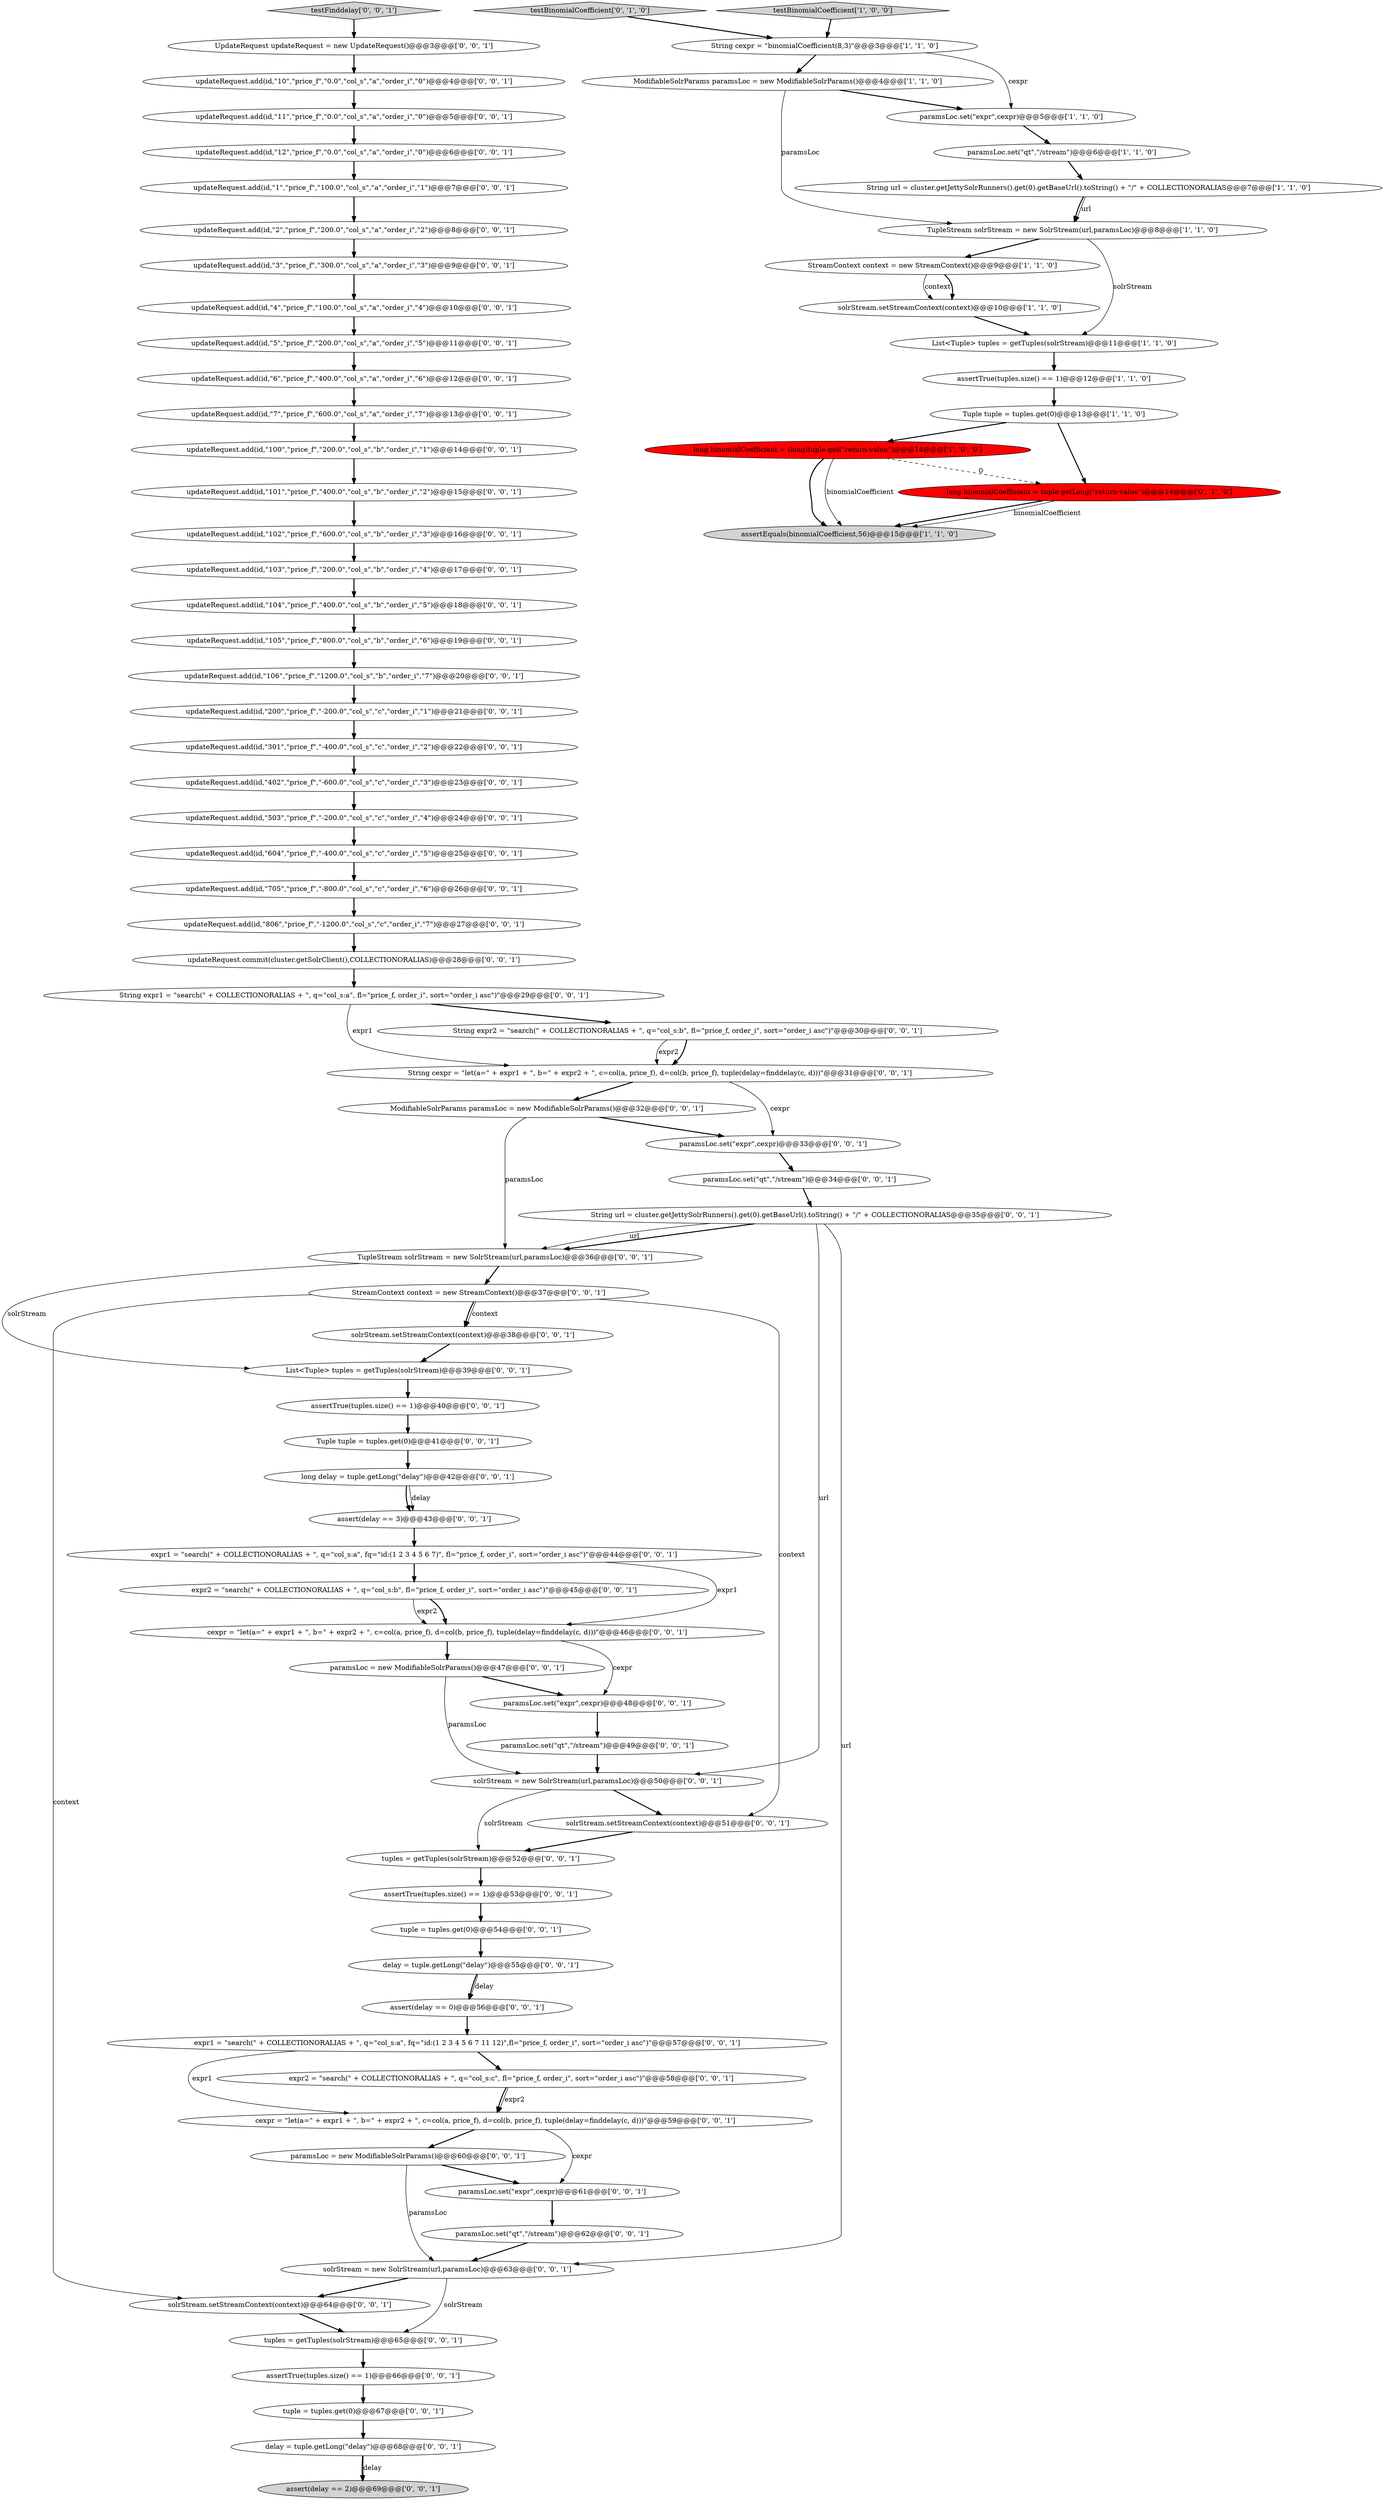 digraph {
54 [style = filled, label = "Tuple tuple = tuples.get(0)@@@41@@@['0', '0', '1']", fillcolor = white, shape = ellipse image = "AAA0AAABBB3BBB"];
17 [style = filled, label = "tuple = tuples.get(0)@@@67@@@['0', '0', '1']", fillcolor = white, shape = ellipse image = "AAA0AAABBB3BBB"];
81 [style = filled, label = "expr1 = \"search(\" + COLLECTIONORALIAS + \", q=\"col_s:a\", fq=\"id:(1 2 3 4 5 6 7 11 12)\",fl=\"price_f, order_i\", sort=\"order_i asc\")\"@@@57@@@['0', '0', '1']", fillcolor = white, shape = ellipse image = "AAA0AAABBB3BBB"];
14 [style = filled, label = "testBinomialCoefficient['0', '1', '0']", fillcolor = lightgray, shape = diamond image = "AAA0AAABBB2BBB"];
20 [style = filled, label = "updateRequest.add(id,\"1\",\"price_f\",\"100.0\",\"col_s\",\"a\",\"order_i\",\"1\")@@@7@@@['0', '0', '1']", fillcolor = white, shape = ellipse image = "AAA0AAABBB3BBB"];
36 [style = filled, label = "String url = cluster.getJettySolrRunners().get(0).getBaseUrl().toString() + \"/\" + COLLECTIONORALIAS@@@35@@@['0', '0', '1']", fillcolor = white, shape = ellipse image = "AAA0AAABBB3BBB"];
73 [style = filled, label = "assertTrue(tuples.size() == 1)@@@66@@@['0', '0', '1']", fillcolor = white, shape = ellipse image = "AAA0AAABBB3BBB"];
8 [style = filled, label = "String cexpr = \"binomialCoefficient(8,3)\"@@@3@@@['1', '1', '0']", fillcolor = white, shape = ellipse image = "AAA0AAABBB1BBB"];
48 [style = filled, label = "updateRequest.add(id,\"11\",\"price_f\",\"0.0\",\"col_s\",\"a\",\"order_i\",\"0\")@@@5@@@['0', '0', '1']", fillcolor = white, shape = ellipse image = "AAA0AAABBB3BBB"];
77 [style = filled, label = "paramsLoc = new ModifiableSolrParams()@@@60@@@['0', '0', '1']", fillcolor = white, shape = ellipse image = "AAA0AAABBB3BBB"];
38 [style = filled, label = "updateRequest.add(id,\"102\",\"price_f\",\"600.0\",\"col_s\",\"b\",\"order_i\",\"3\")@@@16@@@['0', '0', '1']", fillcolor = white, shape = ellipse image = "AAA0AAABBB3BBB"];
61 [style = filled, label = "paramsLoc.set(\"qt\",\"/stream\")@@@49@@@['0', '0', '1']", fillcolor = white, shape = ellipse image = "AAA0AAABBB3BBB"];
82 [style = filled, label = "updateRequest.add(id,\"705\",\"price_f\",\"-800.0\",\"col_s\",\"c\",\"order_i\",\"6\")@@@26@@@['0', '0', '1']", fillcolor = white, shape = ellipse image = "AAA0AAABBB3BBB"];
2 [style = filled, label = "ModifiableSolrParams paramsLoc = new ModifiableSolrParams()@@@4@@@['1', '1', '0']", fillcolor = white, shape = ellipse image = "AAA0AAABBB1BBB"];
28 [style = filled, label = "TupleStream solrStream = new SolrStream(url,paramsLoc)@@@36@@@['0', '0', '1']", fillcolor = white, shape = ellipse image = "AAA0AAABBB3BBB"];
44 [style = filled, label = "testFinddelay['0', '0', '1']", fillcolor = lightgray, shape = diamond image = "AAA0AAABBB3BBB"];
52 [style = filled, label = "updateRequest.add(id,\"2\",\"price_f\",\"200.0\",\"col_s\",\"a\",\"order_i\",\"2\")@@@8@@@['0', '0', '1']", fillcolor = white, shape = ellipse image = "AAA0AAABBB3BBB"];
65 [style = filled, label = "updateRequest.add(id,\"7\",\"price_f\",\"600.0\",\"col_s\",\"a\",\"order_i\",\"7\")@@@13@@@['0', '0', '1']", fillcolor = white, shape = ellipse image = "AAA0AAABBB3BBB"];
37 [style = filled, label = "updateRequest.add(id,\"101\",\"price_f\",\"400.0\",\"col_s\",\"b\",\"order_i\",\"2\")@@@15@@@['0', '0', '1']", fillcolor = white, shape = ellipse image = "AAA0AAABBB3BBB"];
27 [style = filled, label = "updateRequest.add(id,\"106\",\"price_f\",\"1200.0\",\"col_s\",\"b\",\"order_i\",\"7\")@@@20@@@['0', '0', '1']", fillcolor = white, shape = ellipse image = "AAA0AAABBB3BBB"];
11 [style = filled, label = "long binomialCoefficient = (long)tuple.get(\"return-value\")@@@14@@@['1', '0', '0']", fillcolor = red, shape = ellipse image = "AAA1AAABBB1BBB"];
71 [style = filled, label = "updateRequest.add(id,\"12\",\"price_f\",\"0.0\",\"col_s\",\"a\",\"order_i\",\"0\")@@@6@@@['0', '0', '1']", fillcolor = white, shape = ellipse image = "AAA0AAABBB3BBB"];
7 [style = filled, label = "testBinomialCoefficient['1', '0', '0']", fillcolor = lightgray, shape = diamond image = "AAA0AAABBB1BBB"];
74 [style = filled, label = "UpdateRequest updateRequest = new UpdateRequest()@@@3@@@['0', '0', '1']", fillcolor = white, shape = ellipse image = "AAA0AAABBB3BBB"];
49 [style = filled, label = "updateRequest.add(id,\"6\",\"price_f\",\"400.0\",\"col_s\",\"a\",\"order_i\",\"6\")@@@12@@@['0', '0', '1']", fillcolor = white, shape = ellipse image = "AAA0AAABBB3BBB"];
55 [style = filled, label = "assertTrue(tuples.size() == 1)@@@53@@@['0', '0', '1']", fillcolor = white, shape = ellipse image = "AAA0AAABBB3BBB"];
75 [style = filled, label = "assert(delay == 3)@@@43@@@['0', '0', '1']", fillcolor = white, shape = ellipse image = "AAA0AAABBB3BBB"];
72 [style = filled, label = "updateRequest.add(id,\"104\",\"price_f\",\"400.0\",\"col_s\",\"b\",\"order_i\",\"5\")@@@18@@@['0', '0', '1']", fillcolor = white, shape = ellipse image = "AAA0AAABBB3BBB"];
29 [style = filled, label = "paramsLoc.set(\"qt\",\"/stream\")@@@34@@@['0', '0', '1']", fillcolor = white, shape = ellipse image = "AAA0AAABBB3BBB"];
64 [style = filled, label = "solrStream = new SolrStream(url,paramsLoc)@@@50@@@['0', '0', '1']", fillcolor = white, shape = ellipse image = "AAA0AAABBB3BBB"];
4 [style = filled, label = "Tuple tuple = tuples.get(0)@@@13@@@['1', '1', '0']", fillcolor = white, shape = ellipse image = "AAA0AAABBB1BBB"];
83 [style = filled, label = "delay = tuple.getLong(\"delay\")@@@68@@@['0', '0', '1']", fillcolor = white, shape = ellipse image = "AAA0AAABBB3BBB"];
25 [style = filled, label = "updateRequest.add(id,\"5\",\"price_f\",\"200.0\",\"col_s\",\"a\",\"order_i\",\"5\")@@@11@@@['0', '0', '1']", fillcolor = white, shape = ellipse image = "AAA0AAABBB3BBB"];
45 [style = filled, label = "tuples = getTuples(solrStream)@@@65@@@['0', '0', '1']", fillcolor = white, shape = ellipse image = "AAA0AAABBB3BBB"];
13 [style = filled, label = "assertEquals(binomialCoefficient,56)@@@15@@@['1', '1', '0']", fillcolor = lightgray, shape = ellipse image = "AAA0AAABBB1BBB"];
24 [style = filled, label = "ModifiableSolrParams paramsLoc = new ModifiableSolrParams()@@@32@@@['0', '0', '1']", fillcolor = white, shape = ellipse image = "AAA0AAABBB3BBB"];
46 [style = filled, label = "updateRequest.add(id,\"806\",\"price_f\",\"-1200.0\",\"col_s\",\"c\",\"order_i\",\"7\")@@@27@@@['0', '0', '1']", fillcolor = white, shape = ellipse image = "AAA0AAABBB3BBB"];
66 [style = filled, label = "String cexpr = \"let(a=\" + expr1 + \", b=\" + expr2 + \", c=col(a, price_f), d=col(b, price_f), tuple(delay=finddelay(c, d)))\"@@@31@@@['0', '0', '1']", fillcolor = white, shape = ellipse image = "AAA0AAABBB3BBB"];
58 [style = filled, label = "updateRequest.add(id,\"402\",\"price_f\",\"-600.0\",\"col_s\",\"c\",\"order_i\",\"3\")@@@23@@@['0', '0', '1']", fillcolor = white, shape = ellipse image = "AAA0AAABBB3BBB"];
79 [style = filled, label = "cexpr = \"let(a=\" + expr1 + \", b=\" + expr2 + \", c=col(a, price_f), d=col(b, price_f), tuple(delay=finddelay(c, d)))\"@@@59@@@['0', '0', '1']", fillcolor = white, shape = ellipse image = "AAA0AAABBB3BBB"];
18 [style = filled, label = "updateRequest.add(id,\"3\",\"price_f\",\"300.0\",\"col_s\",\"a\",\"order_i\",\"3\")@@@9@@@['0', '0', '1']", fillcolor = white, shape = ellipse image = "AAA0AAABBB3BBB"];
10 [style = filled, label = "solrStream.setStreamContext(context)@@@10@@@['1', '1', '0']", fillcolor = white, shape = ellipse image = "AAA0AAABBB1BBB"];
51 [style = filled, label = "updateRequest.add(id,\"100\",\"price_f\",\"200.0\",\"col_s\",\"b\",\"order_i\",\"1\")@@@14@@@['0', '0', '1']", fillcolor = white, shape = ellipse image = "AAA0AAABBB3BBB"];
47 [style = filled, label = "paramsLoc.set(\"expr\",cexpr)@@@61@@@['0', '0', '1']", fillcolor = white, shape = ellipse image = "AAA0AAABBB3BBB"];
63 [style = filled, label = "updateRequest.add(id,\"301\",\"price_f\",\"-400.0\",\"col_s\",\"c\",\"order_i\",\"2\")@@@22@@@['0', '0', '1']", fillcolor = white, shape = ellipse image = "AAA0AAABBB3BBB"];
33 [style = filled, label = "paramsLoc = new ModifiableSolrParams()@@@47@@@['0', '0', '1']", fillcolor = white, shape = ellipse image = "AAA0AAABBB3BBB"];
34 [style = filled, label = "expr1 = \"search(\" + COLLECTIONORALIAS + \", q=\"col_s:a\", fq=\"id:(1 2 3 4 5 6 7)\", fl=\"price_f, order_i\", sort=\"order_i asc\")\"@@@44@@@['0', '0', '1']", fillcolor = white, shape = ellipse image = "AAA0AAABBB3BBB"];
22 [style = filled, label = "updateRequest.commit(cluster.getSolrClient(),COLLECTIONORALIAS)@@@28@@@['0', '0', '1']", fillcolor = white, shape = ellipse image = "AAA0AAABBB3BBB"];
23 [style = filled, label = "solrStream.setStreamContext(context)@@@64@@@['0', '0', '1']", fillcolor = white, shape = ellipse image = "AAA0AAABBB3BBB"];
53 [style = filled, label = "assert(delay == 0)@@@56@@@['0', '0', '1']", fillcolor = white, shape = ellipse image = "AAA0AAABBB3BBB"];
67 [style = filled, label = "solrStream.setStreamContext(context)@@@51@@@['0', '0', '1']", fillcolor = white, shape = ellipse image = "AAA0AAABBB3BBB"];
56 [style = filled, label = "assert(delay == 2)@@@69@@@['0', '0', '1']", fillcolor = lightgray, shape = ellipse image = "AAA0AAABBB3BBB"];
6 [style = filled, label = "String url = cluster.getJettySolrRunners().get(0).getBaseUrl().toString() + \"/\" + COLLECTIONORALIAS@@@7@@@['1', '1', '0']", fillcolor = white, shape = ellipse image = "AAA0AAABBB1BBB"];
76 [style = filled, label = "List<Tuple> tuples = getTuples(solrStream)@@@39@@@['0', '0', '1']", fillcolor = white, shape = ellipse image = "AAA0AAABBB3BBB"];
30 [style = filled, label = "updateRequest.add(id,\"503\",\"price_f\",\"-200.0\",\"col_s\",\"c\",\"order_i\",\"4\")@@@24@@@['0', '0', '1']", fillcolor = white, shape = ellipse image = "AAA0AAABBB3BBB"];
35 [style = filled, label = "updateRequest.add(id,\"4\",\"price_f\",\"100.0\",\"col_s\",\"a\",\"order_i\",\"4\")@@@10@@@['0', '0', '1']", fillcolor = white, shape = ellipse image = "AAA0AAABBB3BBB"];
16 [style = filled, label = "String expr2 = \"search(\" + COLLECTIONORALIAS + \", q=\"col_s:b\", fl=\"price_f, order_i\", sort=\"order_i asc\")\"@@@30@@@['0', '0', '1']", fillcolor = white, shape = ellipse image = "AAA0AAABBB3BBB"];
68 [style = filled, label = "tuples = getTuples(solrStream)@@@52@@@['0', '0', '1']", fillcolor = white, shape = ellipse image = "AAA0AAABBB3BBB"];
62 [style = filled, label = "updateRequest.add(id,\"103\",\"price_f\",\"200.0\",\"col_s\",\"b\",\"order_i\",\"4\")@@@17@@@['0', '0', '1']", fillcolor = white, shape = ellipse image = "AAA0AAABBB3BBB"];
26 [style = filled, label = "long delay = tuple.getLong(\"delay\")@@@42@@@['0', '0', '1']", fillcolor = white, shape = ellipse image = "AAA0AAABBB3BBB"];
0 [style = filled, label = "StreamContext context = new StreamContext()@@@9@@@['1', '1', '0']", fillcolor = white, shape = ellipse image = "AAA0AAABBB1BBB"];
19 [style = filled, label = "assertTrue(tuples.size() == 1)@@@40@@@['0', '0', '1']", fillcolor = white, shape = ellipse image = "AAA0AAABBB3BBB"];
3 [style = filled, label = "List<Tuple> tuples = getTuples(solrStream)@@@11@@@['1', '1', '0']", fillcolor = white, shape = ellipse image = "AAA0AAABBB1BBB"];
9 [style = filled, label = "paramsLoc.set(\"qt\",\"/stream\")@@@6@@@['1', '1', '0']", fillcolor = white, shape = ellipse image = "AAA0AAABBB1BBB"];
21 [style = filled, label = "updateRequest.add(id,\"200\",\"price_f\",\"-200.0\",\"col_s\",\"c\",\"order_i\",\"1\")@@@21@@@['0', '0', '1']", fillcolor = white, shape = ellipse image = "AAA0AAABBB3BBB"];
1 [style = filled, label = "assertTrue(tuples.size() == 1)@@@12@@@['1', '1', '0']", fillcolor = white, shape = ellipse image = "AAA0AAABBB1BBB"];
5 [style = filled, label = "TupleStream solrStream = new SolrStream(url,paramsLoc)@@@8@@@['1', '1', '0']", fillcolor = white, shape = ellipse image = "AAA0AAABBB1BBB"];
39 [style = filled, label = "paramsLoc.set(\"expr\",cexpr)@@@48@@@['0', '0', '1']", fillcolor = white, shape = ellipse image = "AAA0AAABBB3BBB"];
40 [style = filled, label = "StreamContext context = new StreamContext()@@@37@@@['0', '0', '1']", fillcolor = white, shape = ellipse image = "AAA0AAABBB3BBB"];
43 [style = filled, label = "solrStream.setStreamContext(context)@@@38@@@['0', '0', '1']", fillcolor = white, shape = ellipse image = "AAA0AAABBB3BBB"];
12 [style = filled, label = "paramsLoc.set(\"expr\",cexpr)@@@5@@@['1', '1', '0']", fillcolor = white, shape = ellipse image = "AAA0AAABBB1BBB"];
70 [style = filled, label = "expr2 = \"search(\" + COLLECTIONORALIAS + \", q=\"col_s:c\", fl=\"price_f, order_i\", sort=\"order_i asc\")\"@@@58@@@['0', '0', '1']", fillcolor = white, shape = ellipse image = "AAA0AAABBB3BBB"];
80 [style = filled, label = "expr2 = \"search(\" + COLLECTIONORALIAS + \", q=\"col_s:b\", fl=\"price_f, order_i\", sort=\"order_i asc\")\"@@@45@@@['0', '0', '1']", fillcolor = white, shape = ellipse image = "AAA0AAABBB3BBB"];
15 [style = filled, label = "long binomialCoefficient = tuple.getLong(\"return-value\")@@@14@@@['0', '1', '0']", fillcolor = red, shape = ellipse image = "AAA1AAABBB2BBB"];
42 [style = filled, label = "updateRequest.add(id,\"604\",\"price_f\",\"-400.0\",\"col_s\",\"c\",\"order_i\",\"5\")@@@25@@@['0', '0', '1']", fillcolor = white, shape = ellipse image = "AAA0AAABBB3BBB"];
31 [style = filled, label = "paramsLoc.set(\"qt\",\"/stream\")@@@62@@@['0', '0', '1']", fillcolor = white, shape = ellipse image = "AAA0AAABBB3BBB"];
32 [style = filled, label = "cexpr = \"let(a=\" + expr1 + \", b=\" + expr2 + \", c=col(a, price_f), d=col(b, price_f), tuple(delay=finddelay(c, d)))\"@@@46@@@['0', '0', '1']", fillcolor = white, shape = ellipse image = "AAA0AAABBB3BBB"];
57 [style = filled, label = "paramsLoc.set(\"expr\",cexpr)@@@33@@@['0', '0', '1']", fillcolor = white, shape = ellipse image = "AAA0AAABBB3BBB"];
69 [style = filled, label = "delay = tuple.getLong(\"delay\")@@@55@@@['0', '0', '1']", fillcolor = white, shape = ellipse image = "AAA0AAABBB3BBB"];
78 [style = filled, label = "updateRequest.add(id,\"10\",\"price_f\",\"0.0\",\"col_s\",\"a\",\"order_i\",\"0\")@@@4@@@['0', '0', '1']", fillcolor = white, shape = ellipse image = "AAA0AAABBB3BBB"];
41 [style = filled, label = "updateRequest.add(id,\"105\",\"price_f\",\"800.0\",\"col_s\",\"b\",\"order_i\",\"6\")@@@19@@@['0', '0', '1']", fillcolor = white, shape = ellipse image = "AAA0AAABBB3BBB"];
60 [style = filled, label = "String expr1 = \"search(\" + COLLECTIONORALIAS + \", q=\"col_s:a\", fl=\"price_f, order_i\", sort=\"order_i asc\")\"@@@29@@@['0', '0', '1']", fillcolor = white, shape = ellipse image = "AAA0AAABBB3BBB"];
50 [style = filled, label = "tuple = tuples.get(0)@@@54@@@['0', '0', '1']", fillcolor = white, shape = ellipse image = "AAA0AAABBB3BBB"];
59 [style = filled, label = "solrStream = new SolrStream(url,paramsLoc)@@@63@@@['0', '0', '1']", fillcolor = white, shape = ellipse image = "AAA0AAABBB3BBB"];
25->49 [style = bold, label=""];
70->79 [style = solid, label="expr2"];
80->32 [style = bold, label=""];
72->41 [style = bold, label=""];
23->45 [style = bold, label=""];
28->76 [style = solid, label="solrStream"];
58->30 [style = bold, label=""];
42->82 [style = bold, label=""];
44->74 [style = bold, label=""];
4->15 [style = bold, label=""];
24->28 [style = solid, label="paramsLoc"];
24->57 [style = bold, label=""];
39->61 [style = bold, label=""];
36->28 [style = bold, label=""];
71->20 [style = bold, label=""];
57->29 [style = bold, label=""];
16->66 [style = bold, label=""];
12->9 [style = bold, label=""];
7->8 [style = bold, label=""];
82->46 [style = bold, label=""];
61->64 [style = bold, label=""];
9->6 [style = bold, label=""];
53->81 [style = bold, label=""];
77->47 [style = bold, label=""];
22->60 [style = bold, label=""];
65->51 [style = bold, label=""];
34->80 [style = bold, label=""];
5->0 [style = bold, label=""];
37->38 [style = bold, label=""];
38->62 [style = bold, label=""];
70->79 [style = bold, label=""];
11->13 [style = bold, label=""];
67->68 [style = bold, label=""];
18->35 [style = bold, label=""];
11->13 [style = solid, label="binomialCoefficient"];
16->66 [style = solid, label="expr2"];
59->45 [style = solid, label="solrStream"];
83->56 [style = bold, label=""];
54->26 [style = bold, label=""];
29->36 [style = bold, label=""];
40->23 [style = solid, label="context"];
1->4 [style = bold, label=""];
15->13 [style = bold, label=""];
50->69 [style = bold, label=""];
74->78 [style = bold, label=""];
60->16 [style = bold, label=""];
30->42 [style = bold, label=""];
40->67 [style = solid, label="context"];
73->17 [style = bold, label=""];
36->64 [style = solid, label="url"];
20->52 [style = bold, label=""];
80->32 [style = solid, label="expr2"];
79->47 [style = solid, label="cexpr"];
66->24 [style = bold, label=""];
78->48 [style = bold, label=""];
52->18 [style = bold, label=""];
15->13 [style = solid, label="binomialCoefficient"];
45->73 [style = bold, label=""];
14->8 [style = bold, label=""];
5->3 [style = solid, label="solrStream"];
0->10 [style = solid, label="context"];
40->43 [style = solid, label="context"];
31->59 [style = bold, label=""];
41->27 [style = bold, label=""];
3->1 [style = bold, label=""];
32->39 [style = solid, label="cexpr"];
11->15 [style = dashed, label="0"];
66->57 [style = solid, label="cexpr"];
47->31 [style = bold, label=""];
60->66 [style = solid, label="expr1"];
49->65 [style = bold, label=""];
43->76 [style = bold, label=""];
64->68 [style = solid, label="solrStream"];
26->75 [style = bold, label=""];
32->33 [style = bold, label=""];
33->64 [style = solid, label="paramsLoc"];
35->25 [style = bold, label=""];
19->54 [style = bold, label=""];
6->5 [style = bold, label=""];
51->37 [style = bold, label=""];
8->2 [style = bold, label=""];
69->53 [style = bold, label=""];
55->50 [style = bold, label=""];
64->67 [style = bold, label=""];
26->75 [style = solid, label="delay"];
40->43 [style = bold, label=""];
76->19 [style = bold, label=""];
34->32 [style = solid, label="expr1"];
27->21 [style = bold, label=""];
46->22 [style = bold, label=""];
28->40 [style = bold, label=""];
59->23 [style = bold, label=""];
10->3 [style = bold, label=""];
48->71 [style = bold, label=""];
2->12 [style = bold, label=""];
79->77 [style = bold, label=""];
77->59 [style = solid, label="paramsLoc"];
36->28 [style = solid, label="url"];
63->58 [style = bold, label=""];
0->10 [style = bold, label=""];
2->5 [style = solid, label="paramsLoc"];
33->39 [style = bold, label=""];
21->63 [style = bold, label=""];
81->70 [style = bold, label=""];
62->72 [style = bold, label=""];
68->55 [style = bold, label=""];
6->5 [style = solid, label="url"];
75->34 [style = bold, label=""];
17->83 [style = bold, label=""];
69->53 [style = solid, label="delay"];
81->79 [style = solid, label="expr1"];
4->11 [style = bold, label=""];
36->59 [style = solid, label="url"];
8->12 [style = solid, label="cexpr"];
83->56 [style = solid, label="delay"];
}
